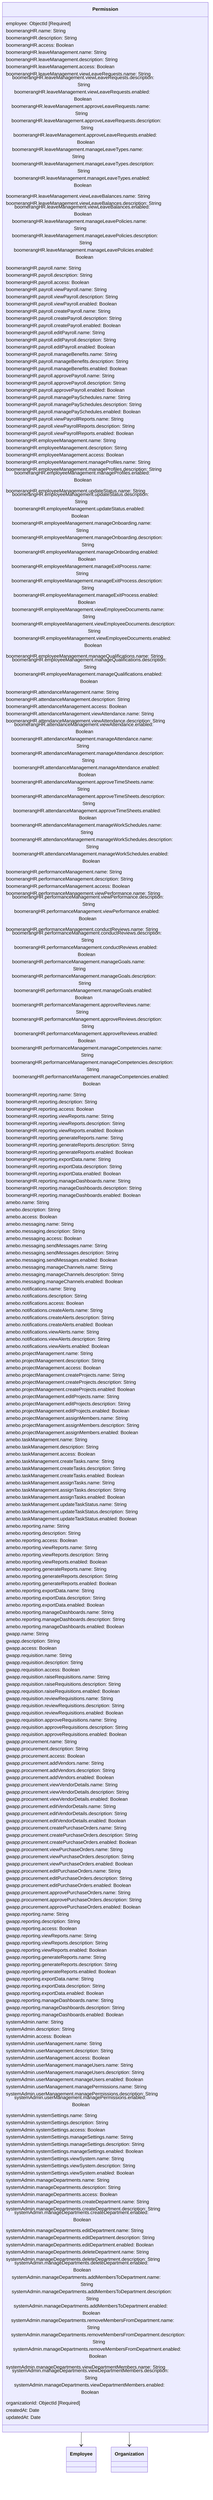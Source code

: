 classDiagram
  class Permission {
    employee: ObjectId [Required]
    boomerangHR.name: String
    boomerangHR.description: String
    boomerangHR.access: Boolean
    boomerangHR.leaveManagement.name: String
    boomerangHR.leaveManagement.description: String
    boomerangHR.leaveManagement.access: Boolean
    boomerangHR.leaveManagement.viewLeaveRequests.name: String
    boomerangHR.leaveManagement.viewLeaveRequests.description: String
    boomerangHR.leaveManagement.viewLeaveRequests.enabled: Boolean
    boomerangHR.leaveManagement.approveLeaveRequests.name: String
    boomerangHR.leaveManagement.approveLeaveRequests.description: String
    boomerangHR.leaveManagement.approveLeaveRequests.enabled: Boolean
    boomerangHR.leaveManagement.manageLeaveTypes.name: String
    boomerangHR.leaveManagement.manageLeaveTypes.description: String
    boomerangHR.leaveManagement.manageLeaveTypes.enabled: Boolean
    boomerangHR.leaveManagement.viewLeaveBalances.name: String
    boomerangHR.leaveManagement.viewLeaveBalances.description: String
    boomerangHR.leaveManagement.viewLeaveBalances.enabled: Boolean
    boomerangHR.leaveManagement.manageLeavePolicies.name: String
    boomerangHR.leaveManagement.manageLeavePolicies.description: String
    boomerangHR.leaveManagement.manageLeavePolicies.enabled: Boolean
    boomerangHR.payroll.name: String
    boomerangHR.payroll.description: String
    boomerangHR.payroll.access: Boolean
    boomerangHR.payroll.viewPayroll.name: String
    boomerangHR.payroll.viewPayroll.description: String
    boomerangHR.payroll.viewPayroll.enabled: Boolean
    boomerangHR.payroll.createPayroll.name: String
    boomerangHR.payroll.createPayroll.description: String
    boomerangHR.payroll.createPayroll.enabled: Boolean
    boomerangHR.payroll.editPayroll.name: String
    boomerangHR.payroll.editPayroll.description: String
    boomerangHR.payroll.editPayroll.enabled: Boolean
    boomerangHR.payroll.manageBenefits.name: String
    boomerangHR.payroll.manageBenefits.description: String
    boomerangHR.payroll.manageBenefits.enabled: Boolean
    boomerangHR.payroll.approvePayroll.name: String
    boomerangHR.payroll.approvePayroll.description: String
    boomerangHR.payroll.approvePayroll.enabled: Boolean
    boomerangHR.payroll.managePaySchedules.name: String
    boomerangHR.payroll.managePaySchedules.description: String
    boomerangHR.payroll.managePaySchedules.enabled: Boolean
    boomerangHR.payroll.viewPayrollReports.name: String
    boomerangHR.payroll.viewPayrollReports.description: String
    boomerangHR.payroll.viewPayrollReports.enabled: Boolean
    boomerangHR.employeeManagement.name: String
    boomerangHR.employeeManagement.description: String
    boomerangHR.employeeManagement.access: Boolean
    boomerangHR.employeeManagement.manageProfiles.name: String
    boomerangHR.employeeManagement.manageProfiles.description: String
    boomerangHR.employeeManagement.manageProfiles.enabled: Boolean
    boomerangHR.employeeManagement.updateStatus.name: String
    boomerangHR.employeeManagement.updateStatus.description: String
    boomerangHR.employeeManagement.updateStatus.enabled: Boolean
    boomerangHR.employeeManagement.manageOnboarding.name: String
    boomerangHR.employeeManagement.manageOnboarding.description: String
    boomerangHR.employeeManagement.manageOnboarding.enabled: Boolean
    boomerangHR.employeeManagement.manageExitProcess.name: String
    boomerangHR.employeeManagement.manageExitProcess.description: String
    boomerangHR.employeeManagement.manageExitProcess.enabled: Boolean
    boomerangHR.employeeManagement.viewEmployeeDocuments.name: String
    boomerangHR.employeeManagement.viewEmployeeDocuments.description: String
    boomerangHR.employeeManagement.viewEmployeeDocuments.enabled: Boolean
    boomerangHR.employeeManagement.manageQualifications.name: String
    boomerangHR.employeeManagement.manageQualifications.description: String
    boomerangHR.employeeManagement.manageQualifications.enabled: Boolean
    boomerangHR.attendanceManagement.name: String
    boomerangHR.attendanceManagement.description: String
    boomerangHR.attendanceManagement.access: Boolean
    boomerangHR.attendanceManagement.viewAttendance.name: String
    boomerangHR.attendanceManagement.viewAttendance.description: String
    boomerangHR.attendanceManagement.viewAttendance.enabled: Boolean
    boomerangHR.attendanceManagement.manageAttendance.name: String
    boomerangHR.attendanceManagement.manageAttendance.description: String
    boomerangHR.attendanceManagement.manageAttendance.enabled: Boolean
    boomerangHR.attendanceManagement.approveTimeSheets.name: String
    boomerangHR.attendanceManagement.approveTimeSheets.description: String
    boomerangHR.attendanceManagement.approveTimeSheets.enabled: Boolean
    boomerangHR.attendanceManagement.manageWorkSchedules.name: String
    boomerangHR.attendanceManagement.manageWorkSchedules.description: String
    boomerangHR.attendanceManagement.manageWorkSchedules.enabled: Boolean
    boomerangHR.performanceManagement.name: String
    boomerangHR.performanceManagement.description: String
    boomerangHR.performanceManagement.access: Boolean
    boomerangHR.performanceManagement.viewPerformance.name: String
    boomerangHR.performanceManagement.viewPerformance.description: String
    boomerangHR.performanceManagement.viewPerformance.enabled: Boolean
    boomerangHR.performanceManagement.conductReviews.name: String
    boomerangHR.performanceManagement.conductReviews.description: String
    boomerangHR.performanceManagement.conductReviews.enabled: Boolean
    boomerangHR.performanceManagement.manageGoals.name: String
    boomerangHR.performanceManagement.manageGoals.description: String
    boomerangHR.performanceManagement.manageGoals.enabled: Boolean
    boomerangHR.performanceManagement.approveReviews.name: String
    boomerangHR.performanceManagement.approveReviews.description: String
    boomerangHR.performanceManagement.approveReviews.enabled: Boolean
    boomerangHR.performanceManagement.manageCompetencies.name: String
    boomerangHR.performanceManagement.manageCompetencies.description: String
    boomerangHR.performanceManagement.manageCompetencies.enabled: Boolean
    boomerangHR.reporting.name: String
    boomerangHR.reporting.description: String
    boomerangHR.reporting.access: Boolean
    boomerangHR.reporting.viewReports.name: String
    boomerangHR.reporting.viewReports.description: String
    boomerangHR.reporting.viewReports.enabled: Boolean
    boomerangHR.reporting.generateReports.name: String
    boomerangHR.reporting.generateReports.description: String
    boomerangHR.reporting.generateReports.enabled: Boolean
    boomerangHR.reporting.exportData.name: String
    boomerangHR.reporting.exportData.description: String
    boomerangHR.reporting.exportData.enabled: Boolean
    boomerangHR.reporting.manageDashboards.name: String
    boomerangHR.reporting.manageDashboards.description: String
    boomerangHR.reporting.manageDashboards.enabled: Boolean
    amebo.name: String
    amebo.description: String
    amebo.access: Boolean
    amebo.messaging.name: String
    amebo.messaging.description: String
    amebo.messaging.access: Boolean
    amebo.messaging.sendMessages.name: String
    amebo.messaging.sendMessages.description: String
    amebo.messaging.sendMessages.enabled: Boolean
    amebo.messaging.manageChannels.name: String
    amebo.messaging.manageChannels.description: String
    amebo.messaging.manageChannels.enabled: Boolean
    amebo.notifications.name: String
    amebo.notifications.description: String
    amebo.notifications.access: Boolean
    amebo.notifications.createAlerts.name: String
    amebo.notifications.createAlerts.description: String
    amebo.notifications.createAlerts.enabled: Boolean
    amebo.notifications.viewAlerts.name: String
    amebo.notifications.viewAlerts.description: String
    amebo.notifications.viewAlerts.enabled: Boolean
    amebo.projectManagement.name: String
    amebo.projectManagement.description: String
    amebo.projectManagement.access: Boolean
    amebo.projectManagement.createProjects.name: String
    amebo.projectManagement.createProjects.description: String
    amebo.projectManagement.createProjects.enabled: Boolean
    amebo.projectManagement.editProjects.name: String
    amebo.projectManagement.editProjects.description: String
    amebo.projectManagement.editProjects.enabled: Boolean
    amebo.projectManagement.assignMembers.name: String
    amebo.projectManagement.assignMembers.description: String
    amebo.projectManagement.assignMembers.enabled: Boolean
    amebo.taskManagement.name: String
    amebo.taskManagement.description: String
    amebo.taskManagement.access: Boolean
    amebo.taskManagement.createTasks.name: String
    amebo.taskManagement.createTasks.description: String
    amebo.taskManagement.createTasks.enabled: Boolean
    amebo.taskManagement.assignTasks.name: String
    amebo.taskManagement.assignTasks.description: String
    amebo.taskManagement.assignTasks.enabled: Boolean
    amebo.taskManagement.updateTaskStatus.name: String
    amebo.taskManagement.updateTaskStatus.description: String
    amebo.taskManagement.updateTaskStatus.enabled: Boolean
    amebo.reporting.name: String
    amebo.reporting.description: String
    amebo.reporting.access: Boolean
    amebo.reporting.viewReports.name: String
    amebo.reporting.viewReports.description: String
    amebo.reporting.viewReports.enabled: Boolean
    amebo.reporting.generateReports.name: String
    amebo.reporting.generateReports.description: String
    amebo.reporting.generateReports.enabled: Boolean
    amebo.reporting.exportData.name: String
    amebo.reporting.exportData.description: String
    amebo.reporting.exportData.enabled: Boolean
    amebo.reporting.manageDashboards.name: String
    amebo.reporting.manageDashboards.description: String
    amebo.reporting.manageDashboards.enabled: Boolean
    gwapp.name: String
    gwapp.description: String
    gwapp.access: Boolean
    gwapp.requisition.name: String
    gwapp.requisition.description: String
    gwapp.requisition.access: Boolean
    gwapp.requisition.raiseRequisitions.name: String
    gwapp.requisition.raiseRequisitions.description: String
    gwapp.requisition.raiseRequisitions.enabled: Boolean
    gwapp.requisition.reviewRequisitions.name: String
    gwapp.requisition.reviewRequisitions.description: String
    gwapp.requisition.reviewRequisitions.enabled: Boolean
    gwapp.requisition.approveRequisitions.name: String
    gwapp.requisition.approveRequisitions.description: String
    gwapp.requisition.approveRequisitions.enabled: Boolean
    gwapp.procurement.name: String
    gwapp.procurement.description: String
    gwapp.procurement.access: Boolean
    gwapp.procurement.addVendors.name: String
    gwapp.procurement.addVendors.description: String
    gwapp.procurement.addVendors.enabled: Boolean
    gwapp.procurement.viewVendorDetails.name: String
    gwapp.procurement.viewVendorDetails.description: String
    gwapp.procurement.viewVendorDetails.enabled: Boolean
    gwapp.procurement.editVendorDetails.name: String
    gwapp.procurement.editVendorDetails.description: String
    gwapp.procurement.editVendorDetails.enabled: Boolean
    gwapp.procurement.createPurchaseOrders.name: String
    gwapp.procurement.createPurchaseOrders.description: String
    gwapp.procurement.createPurchaseOrders.enabled: Boolean
    gwapp.procurement.viewPurchaseOrders.name: String
    gwapp.procurement.viewPurchaseOrders.description: String
    gwapp.procurement.viewPurchaseOrders.enabled: Boolean
    gwapp.procurement.editPurchaseOrders.name: String
    gwapp.procurement.editPurchaseOrders.description: String
    gwapp.procurement.editPurchaseOrders.enabled: Boolean
    gwapp.procurement.approvePurchaseOrders.name: String
    gwapp.procurement.approvePurchaseOrders.description: String
    gwapp.procurement.approvePurchaseOrders.enabled: Boolean
    gwapp.reporting.name: String
    gwapp.reporting.description: String
    gwapp.reporting.access: Boolean
    gwapp.reporting.viewReports.name: String
    gwapp.reporting.viewReports.description: String
    gwapp.reporting.viewReports.enabled: Boolean
    gwapp.reporting.generateReports.name: String
    gwapp.reporting.generateReports.description: String
    gwapp.reporting.generateReports.enabled: Boolean
    gwapp.reporting.exportData.name: String
    gwapp.reporting.exportData.description: String
    gwapp.reporting.exportData.enabled: Boolean
    gwapp.reporting.manageDashboards.name: String
    gwapp.reporting.manageDashboards.description: String
    gwapp.reporting.manageDashboards.enabled: Boolean
    systemAdmin.name: String
    systemAdmin.description: String
    systemAdmin.access: Boolean
    systemAdmin.userManagement.name: String
    systemAdmin.userManagement.description: String
    systemAdmin.userManagement.access: Boolean
    systemAdmin.userManagement.manageUsers.name: String
    systemAdmin.userManagement.manageUsers.description: String
    systemAdmin.userManagement.manageUsers.enabled: Boolean
    systemAdmin.userManagement.managePermissions.name: String
    systemAdmin.userManagement.managePermissions.description: String
    systemAdmin.userManagement.managePermissions.enabled: Boolean
    systemAdmin.systemSettings.name: String
    systemAdmin.systemSettings.description: String
    systemAdmin.systemSettings.access: Boolean
    systemAdmin.systemSettings.manageSettings.name: String
    systemAdmin.systemSettings.manageSettings.description: String
    systemAdmin.systemSettings.manageSettings.enabled: Boolean
    systemAdmin.systemSettings.viewSystem.name: String
    systemAdmin.systemSettings.viewSystem.description: String
    systemAdmin.systemSettings.viewSystem.enabled: Boolean
    systemAdmin.manageDepartments.name: String
    systemAdmin.manageDepartments.description: String
    systemAdmin.manageDepartments.access: Boolean
    systemAdmin.manageDepartments.createDepartment.name: String
    systemAdmin.manageDepartments.createDepartment.description: String
    systemAdmin.manageDepartments.createDepartment.enabled: Boolean
    systemAdmin.manageDepartments.editDepartment.name: String
    systemAdmin.manageDepartments.editDepartment.description: String
    systemAdmin.manageDepartments.editDepartment.enabled: Boolean
    systemAdmin.manageDepartments.deleteDepartment.name: String
    systemAdmin.manageDepartments.deleteDepartment.description: String
    systemAdmin.manageDepartments.deleteDepartment.enabled: Boolean
    systemAdmin.manageDepartments.addMembersToDepartment.name: String
    systemAdmin.manageDepartments.addMembersToDepartment.description: String
    systemAdmin.manageDepartments.addMembersToDepartment.enabled: Boolean
    systemAdmin.manageDepartments.removeMembersFromDepartment.name: String
    systemAdmin.manageDepartments.removeMembersFromDepartment.description: String
    systemAdmin.manageDepartments.removeMembersFromDepartment.enabled: Boolean
    systemAdmin.manageDepartments.viewDepartmentMembers.name: String
    systemAdmin.manageDepartments.viewDepartmentMembers.description: String
    systemAdmin.manageDepartments.viewDepartmentMembers.enabled: Boolean
    organizationId: ObjectId [Required]
    createdAt: Date
    updatedAt: Date
  }

  Permission --> Employee
  Permission --> Organization